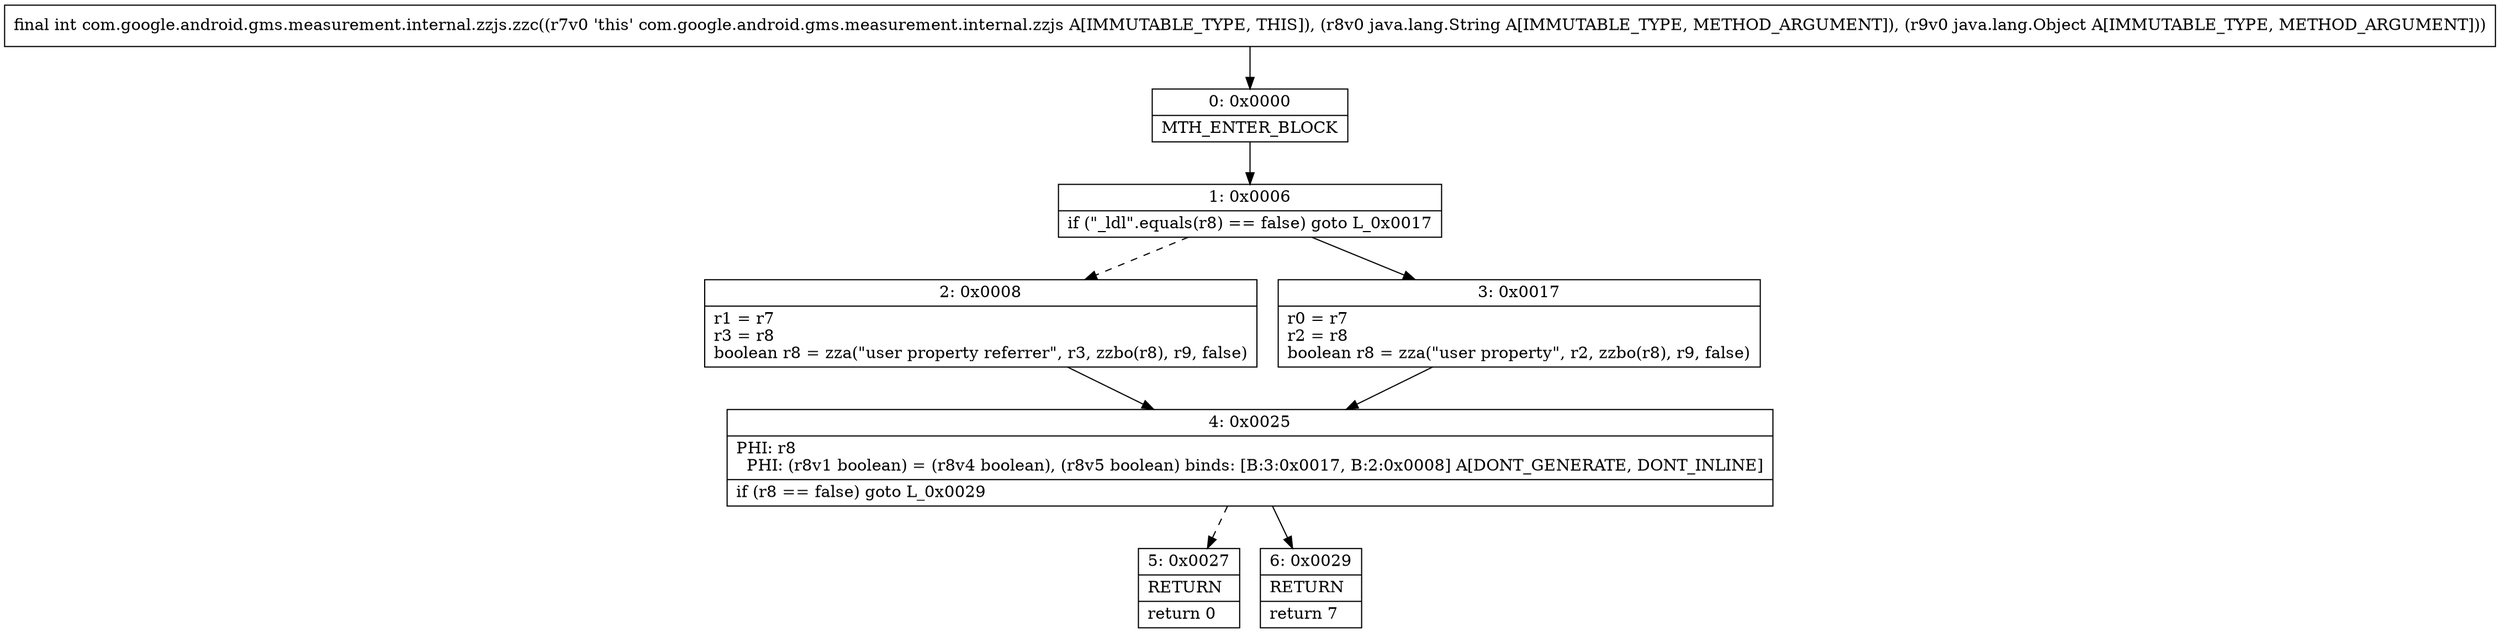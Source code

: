 digraph "CFG forcom.google.android.gms.measurement.internal.zzjs.zzc(Ljava\/lang\/String;Ljava\/lang\/Object;)I" {
Node_0 [shape=record,label="{0\:\ 0x0000|MTH_ENTER_BLOCK\l}"];
Node_1 [shape=record,label="{1\:\ 0x0006|if (\"_ldl\".equals(r8) == false) goto L_0x0017\l}"];
Node_2 [shape=record,label="{2\:\ 0x0008|r1 = r7\lr3 = r8\lboolean r8 = zza(\"user property referrer\", r3, zzbo(r8), r9, false)\l}"];
Node_3 [shape=record,label="{3\:\ 0x0017|r0 = r7\lr2 = r8\lboolean r8 = zza(\"user property\", r2, zzbo(r8), r9, false)\l}"];
Node_4 [shape=record,label="{4\:\ 0x0025|PHI: r8 \l  PHI: (r8v1 boolean) = (r8v4 boolean), (r8v5 boolean) binds: [B:3:0x0017, B:2:0x0008] A[DONT_GENERATE, DONT_INLINE]\l|if (r8 == false) goto L_0x0029\l}"];
Node_5 [shape=record,label="{5\:\ 0x0027|RETURN\l|return 0\l}"];
Node_6 [shape=record,label="{6\:\ 0x0029|RETURN\l|return 7\l}"];
MethodNode[shape=record,label="{final int com.google.android.gms.measurement.internal.zzjs.zzc((r7v0 'this' com.google.android.gms.measurement.internal.zzjs A[IMMUTABLE_TYPE, THIS]), (r8v0 java.lang.String A[IMMUTABLE_TYPE, METHOD_ARGUMENT]), (r9v0 java.lang.Object A[IMMUTABLE_TYPE, METHOD_ARGUMENT])) }"];
MethodNode -> Node_0;
Node_0 -> Node_1;
Node_1 -> Node_2[style=dashed];
Node_1 -> Node_3;
Node_2 -> Node_4;
Node_3 -> Node_4;
Node_4 -> Node_5[style=dashed];
Node_4 -> Node_6;
}

